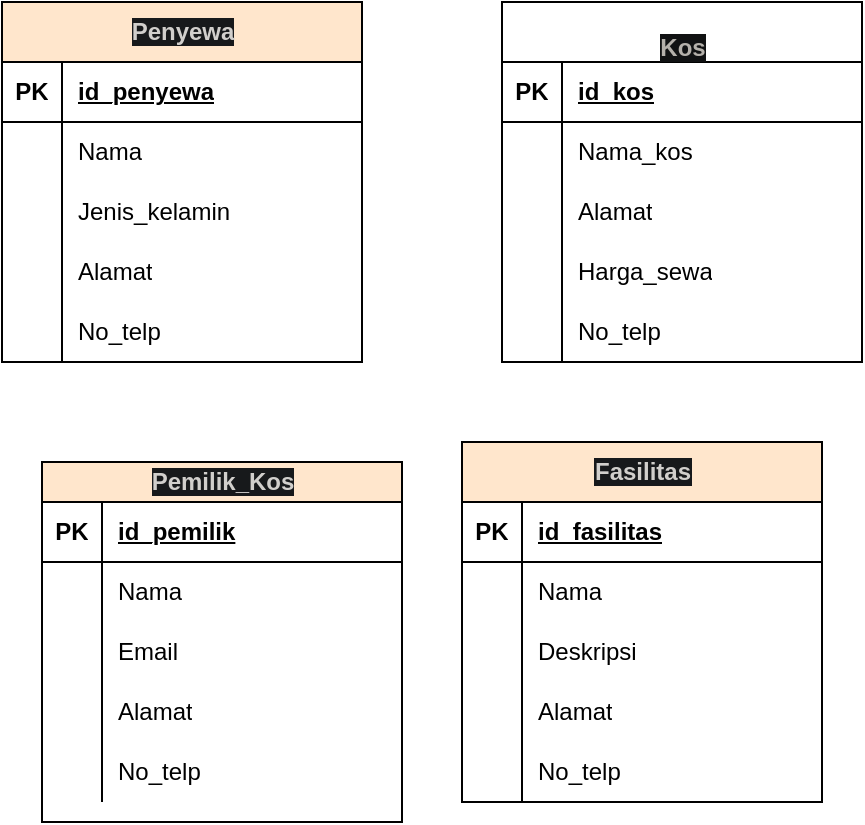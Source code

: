 <mxfile version="22.0.4" type="github">
  <diagram name="Page-1" id="WoS1Avjg3TnxfhqJeh51">
    <mxGraphModel dx="1461" dy="488" grid="1" gridSize="10" guides="1" tooltips="1" connect="1" arrows="1" fold="1" page="1" pageScale="1" pageWidth="850" pageHeight="1100" math="0" shadow="0">
      <root>
        <mxCell id="0" />
        <mxCell id="1" parent="0" />
        <mxCell id="Aj4LXaYrPYU-k2S-7-tK-18" value="&lt;span data-darkreader-inline-bgcolor=&quot;&quot; data-darkreader-inline-color=&quot;&quot; style=&quot;color: rgb(209, 207, 204); font-family: Helvetica; font-size: 12px; font-style: normal; font-variant-ligatures: normal; font-variant-caps: normal; font-weight: 700; letter-spacing: normal; orphans: 2; text-align: center; text-indent: 0px; text-transform: none; widows: 2; word-spacing: 0px; -webkit-text-stroke-width: 0px; background-color: rgb(23, 25, 27); text-decoration-thickness: initial; text-decoration-style: initial; text-decoration-color: initial; float: none; --darkreader-inline-color: #b5b1ab; --darkreader-inline-bgcolor: #111213; display: inline !important;&quot;&gt;Penyewa&lt;/span&gt;" style="shape=table;startSize=30;container=1;collapsible=1;childLayout=tableLayout;fixedRows=1;rowLines=0;fontStyle=1;align=center;resizeLast=1;html=1;fillColor=#FFE6CC;" parent="1" vertex="1">
          <mxGeometry x="-410" y="320" width="180" height="180" as="geometry" />
        </mxCell>
        <mxCell id="Aj4LXaYrPYU-k2S-7-tK-19" value="" style="shape=tableRow;horizontal=0;startSize=0;swimlaneHead=0;swimlaneBody=0;fillColor=none;collapsible=0;dropTarget=0;points=[[0,0.5],[1,0.5]];portConstraint=eastwest;top=0;left=0;right=0;bottom=1;" parent="Aj4LXaYrPYU-k2S-7-tK-18" vertex="1">
          <mxGeometry y="30" width="180" height="30" as="geometry" />
        </mxCell>
        <mxCell id="Aj4LXaYrPYU-k2S-7-tK-20" value="PK" style="shape=partialRectangle;connectable=0;fillColor=none;top=0;left=0;bottom=0;right=0;fontStyle=1;overflow=hidden;whiteSpace=wrap;html=1;" parent="Aj4LXaYrPYU-k2S-7-tK-19" vertex="1">
          <mxGeometry width="30" height="30" as="geometry">
            <mxRectangle width="30" height="30" as="alternateBounds" />
          </mxGeometry>
        </mxCell>
        <mxCell id="Aj4LXaYrPYU-k2S-7-tK-21" value="id_penyewa" style="shape=partialRectangle;connectable=0;fillColor=none;top=0;left=0;bottom=0;right=0;align=left;spacingLeft=6;fontStyle=5;overflow=hidden;whiteSpace=wrap;html=1;" parent="Aj4LXaYrPYU-k2S-7-tK-19" vertex="1">
          <mxGeometry x="30" width="150" height="30" as="geometry">
            <mxRectangle width="150" height="30" as="alternateBounds" />
          </mxGeometry>
        </mxCell>
        <mxCell id="Aj4LXaYrPYU-k2S-7-tK-22" value="" style="shape=tableRow;horizontal=0;startSize=0;swimlaneHead=0;swimlaneBody=0;fillColor=none;collapsible=0;dropTarget=0;points=[[0,0.5],[1,0.5]];portConstraint=eastwest;top=0;left=0;right=0;bottom=0;" parent="Aj4LXaYrPYU-k2S-7-tK-18" vertex="1">
          <mxGeometry y="60" width="180" height="30" as="geometry" />
        </mxCell>
        <mxCell id="Aj4LXaYrPYU-k2S-7-tK-23" value="" style="shape=partialRectangle;connectable=0;fillColor=none;top=0;left=0;bottom=0;right=0;editable=1;overflow=hidden;whiteSpace=wrap;html=1;" parent="Aj4LXaYrPYU-k2S-7-tK-22" vertex="1">
          <mxGeometry width="30" height="30" as="geometry">
            <mxRectangle width="30" height="30" as="alternateBounds" />
          </mxGeometry>
        </mxCell>
        <mxCell id="Aj4LXaYrPYU-k2S-7-tK-24" value="Nama" style="shape=partialRectangle;connectable=0;fillColor=none;top=0;left=0;bottom=0;right=0;align=left;spacingLeft=6;overflow=hidden;whiteSpace=wrap;html=1;" parent="Aj4LXaYrPYU-k2S-7-tK-22" vertex="1">
          <mxGeometry x="30" width="150" height="30" as="geometry">
            <mxRectangle width="150" height="30" as="alternateBounds" />
          </mxGeometry>
        </mxCell>
        <mxCell id="Aj4LXaYrPYU-k2S-7-tK-25" value="" style="shape=tableRow;horizontal=0;startSize=0;swimlaneHead=0;swimlaneBody=0;fillColor=none;collapsible=0;dropTarget=0;points=[[0,0.5],[1,0.5]];portConstraint=eastwest;top=0;left=0;right=0;bottom=0;" parent="Aj4LXaYrPYU-k2S-7-tK-18" vertex="1">
          <mxGeometry y="90" width="180" height="30" as="geometry" />
        </mxCell>
        <mxCell id="Aj4LXaYrPYU-k2S-7-tK-26" value="" style="shape=partialRectangle;connectable=0;fillColor=none;top=0;left=0;bottom=0;right=0;editable=1;overflow=hidden;whiteSpace=wrap;html=1;" parent="Aj4LXaYrPYU-k2S-7-tK-25" vertex="1">
          <mxGeometry width="30" height="30" as="geometry">
            <mxRectangle width="30" height="30" as="alternateBounds" />
          </mxGeometry>
        </mxCell>
        <mxCell id="Aj4LXaYrPYU-k2S-7-tK-27" value="Jenis_kelamin" style="shape=partialRectangle;connectable=0;fillColor=none;top=0;left=0;bottom=0;right=0;align=left;spacingLeft=6;overflow=hidden;whiteSpace=wrap;html=1;" parent="Aj4LXaYrPYU-k2S-7-tK-25" vertex="1">
          <mxGeometry x="30" width="150" height="30" as="geometry">
            <mxRectangle width="150" height="30" as="alternateBounds" />
          </mxGeometry>
        </mxCell>
        <mxCell id="Aj4LXaYrPYU-k2S-7-tK-28" value="" style="shape=tableRow;horizontal=0;startSize=0;swimlaneHead=0;swimlaneBody=0;fillColor=none;collapsible=0;dropTarget=0;points=[[0,0.5],[1,0.5]];portConstraint=eastwest;top=0;left=0;right=0;bottom=0;" parent="Aj4LXaYrPYU-k2S-7-tK-18" vertex="1">
          <mxGeometry y="120" width="180" height="30" as="geometry" />
        </mxCell>
        <mxCell id="Aj4LXaYrPYU-k2S-7-tK-29" value="" style="shape=partialRectangle;connectable=0;fillColor=none;top=0;left=0;bottom=0;right=0;editable=1;overflow=hidden;whiteSpace=wrap;html=1;" parent="Aj4LXaYrPYU-k2S-7-tK-28" vertex="1">
          <mxGeometry width="30" height="30" as="geometry">
            <mxRectangle width="30" height="30" as="alternateBounds" />
          </mxGeometry>
        </mxCell>
        <mxCell id="Aj4LXaYrPYU-k2S-7-tK-30" value="Alamat" style="shape=partialRectangle;connectable=0;fillColor=none;top=0;left=0;bottom=0;right=0;align=left;spacingLeft=6;overflow=hidden;whiteSpace=wrap;html=1;" parent="Aj4LXaYrPYU-k2S-7-tK-28" vertex="1">
          <mxGeometry x="30" width="150" height="30" as="geometry">
            <mxRectangle width="150" height="30" as="alternateBounds" />
          </mxGeometry>
        </mxCell>
        <mxCell id="Aj4LXaYrPYU-k2S-7-tK-47" value="" style="shape=tableRow;horizontal=0;startSize=0;swimlaneHead=0;swimlaneBody=0;fillColor=none;collapsible=0;dropTarget=0;points=[[0,0.5],[1,0.5]];portConstraint=eastwest;top=0;left=0;right=0;bottom=0;" parent="Aj4LXaYrPYU-k2S-7-tK-18" vertex="1">
          <mxGeometry y="150" width="180" height="30" as="geometry" />
        </mxCell>
        <mxCell id="Aj4LXaYrPYU-k2S-7-tK-48" value="" style="shape=partialRectangle;connectable=0;fillColor=none;top=0;left=0;bottom=0;right=0;editable=1;overflow=hidden;whiteSpace=wrap;html=1;" parent="Aj4LXaYrPYU-k2S-7-tK-47" vertex="1">
          <mxGeometry width="30" height="30" as="geometry">
            <mxRectangle width="30" height="30" as="alternateBounds" />
          </mxGeometry>
        </mxCell>
        <mxCell id="Aj4LXaYrPYU-k2S-7-tK-49" value="No_telp" style="shape=partialRectangle;connectable=0;fillColor=none;top=0;left=0;bottom=0;right=0;align=left;spacingLeft=6;overflow=hidden;whiteSpace=wrap;html=1;" parent="Aj4LXaYrPYU-k2S-7-tK-47" vertex="1">
          <mxGeometry x="30" width="150" height="30" as="geometry">
            <mxRectangle width="150" height="30" as="alternateBounds" />
          </mxGeometry>
        </mxCell>
        <mxCell id="Aj4LXaYrPYU-k2S-7-tK-31" value="&lt;br&gt;&lt;font style=&quot;--darkreader-inline-color: #a49e95;&quot; data-darkreader-inline-color=&quot;&quot; color=&quot;#b5b1ab&quot;&gt;&lt;span data-darkreader-inline-bgcolor=&quot;&quot; style=&quot;background-color: rgb(17, 18, 19); --darkreader-inline-bgcolor: #0d0e0e;&quot;&gt;Kos&lt;/span&gt;&lt;/font&gt;" style="shape=table;startSize=30;container=1;collapsible=1;childLayout=tableLayout;fixedRows=1;rowLines=0;fontStyle=1;align=center;resizeLast=1;html=1;" parent="1" vertex="1">
          <mxGeometry x="-160" y="320" width="180" height="180" as="geometry" />
        </mxCell>
        <mxCell id="Aj4LXaYrPYU-k2S-7-tK-32" value="" style="shape=tableRow;horizontal=0;startSize=0;swimlaneHead=0;swimlaneBody=0;fillColor=none;collapsible=0;dropTarget=0;points=[[0,0.5],[1,0.5]];portConstraint=eastwest;top=0;left=0;right=0;bottom=1;" parent="Aj4LXaYrPYU-k2S-7-tK-31" vertex="1">
          <mxGeometry y="30" width="180" height="30" as="geometry" />
        </mxCell>
        <mxCell id="Aj4LXaYrPYU-k2S-7-tK-33" value="PK" style="shape=partialRectangle;connectable=0;fillColor=none;top=0;left=0;bottom=0;right=0;fontStyle=1;overflow=hidden;whiteSpace=wrap;html=1;" parent="Aj4LXaYrPYU-k2S-7-tK-32" vertex="1">
          <mxGeometry width="30" height="30" as="geometry">
            <mxRectangle width="30" height="30" as="alternateBounds" />
          </mxGeometry>
        </mxCell>
        <mxCell id="Aj4LXaYrPYU-k2S-7-tK-34" value="id_kos" style="shape=partialRectangle;connectable=0;fillColor=none;top=0;left=0;bottom=0;right=0;align=left;spacingLeft=6;fontStyle=5;overflow=hidden;whiteSpace=wrap;html=1;" parent="Aj4LXaYrPYU-k2S-7-tK-32" vertex="1">
          <mxGeometry x="30" width="150" height="30" as="geometry">
            <mxRectangle width="150" height="30" as="alternateBounds" />
          </mxGeometry>
        </mxCell>
        <mxCell id="Aj4LXaYrPYU-k2S-7-tK-35" value="" style="shape=tableRow;horizontal=0;startSize=0;swimlaneHead=0;swimlaneBody=0;fillColor=none;collapsible=0;dropTarget=0;points=[[0,0.5],[1,0.5]];portConstraint=eastwest;top=0;left=0;right=0;bottom=0;" parent="Aj4LXaYrPYU-k2S-7-tK-31" vertex="1">
          <mxGeometry y="60" width="180" height="30" as="geometry" />
        </mxCell>
        <mxCell id="Aj4LXaYrPYU-k2S-7-tK-36" value="" style="shape=partialRectangle;connectable=0;fillColor=none;top=0;left=0;bottom=0;right=0;editable=1;overflow=hidden;whiteSpace=wrap;html=1;" parent="Aj4LXaYrPYU-k2S-7-tK-35" vertex="1">
          <mxGeometry width="30" height="30" as="geometry">
            <mxRectangle width="30" height="30" as="alternateBounds" />
          </mxGeometry>
        </mxCell>
        <mxCell id="Aj4LXaYrPYU-k2S-7-tK-37" value="Nama_kos" style="shape=partialRectangle;connectable=0;fillColor=none;top=0;left=0;bottom=0;right=0;align=left;spacingLeft=6;overflow=hidden;whiteSpace=wrap;html=1;" parent="Aj4LXaYrPYU-k2S-7-tK-35" vertex="1">
          <mxGeometry x="30" width="150" height="30" as="geometry">
            <mxRectangle width="150" height="30" as="alternateBounds" />
          </mxGeometry>
        </mxCell>
        <mxCell id="Aj4LXaYrPYU-k2S-7-tK-38" value="" style="shape=tableRow;horizontal=0;startSize=0;swimlaneHead=0;swimlaneBody=0;fillColor=none;collapsible=0;dropTarget=0;points=[[0,0.5],[1,0.5]];portConstraint=eastwest;top=0;left=0;right=0;bottom=0;" parent="Aj4LXaYrPYU-k2S-7-tK-31" vertex="1">
          <mxGeometry y="90" width="180" height="30" as="geometry" />
        </mxCell>
        <mxCell id="Aj4LXaYrPYU-k2S-7-tK-39" value="" style="shape=partialRectangle;connectable=0;fillColor=none;top=0;left=0;bottom=0;right=0;editable=1;overflow=hidden;whiteSpace=wrap;html=1;" parent="Aj4LXaYrPYU-k2S-7-tK-38" vertex="1">
          <mxGeometry width="30" height="30" as="geometry">
            <mxRectangle width="30" height="30" as="alternateBounds" />
          </mxGeometry>
        </mxCell>
        <mxCell id="Aj4LXaYrPYU-k2S-7-tK-40" value="Alamat" style="shape=partialRectangle;connectable=0;fillColor=none;top=0;left=0;bottom=0;right=0;align=left;spacingLeft=6;overflow=hidden;whiteSpace=wrap;html=1;" parent="Aj4LXaYrPYU-k2S-7-tK-38" vertex="1">
          <mxGeometry x="30" width="150" height="30" as="geometry">
            <mxRectangle width="150" height="30" as="alternateBounds" />
          </mxGeometry>
        </mxCell>
        <mxCell id="Aj4LXaYrPYU-k2S-7-tK-41" value="" style="shape=tableRow;horizontal=0;startSize=0;swimlaneHead=0;swimlaneBody=0;fillColor=none;collapsible=0;dropTarget=0;points=[[0,0.5],[1,0.5]];portConstraint=eastwest;top=0;left=0;right=0;bottom=0;" parent="Aj4LXaYrPYU-k2S-7-tK-31" vertex="1">
          <mxGeometry y="120" width="180" height="30" as="geometry" />
        </mxCell>
        <mxCell id="Aj4LXaYrPYU-k2S-7-tK-42" value="" style="shape=partialRectangle;connectable=0;fillColor=none;top=0;left=0;bottom=0;right=0;editable=1;overflow=hidden;whiteSpace=wrap;html=1;" parent="Aj4LXaYrPYU-k2S-7-tK-41" vertex="1">
          <mxGeometry width="30" height="30" as="geometry">
            <mxRectangle width="30" height="30" as="alternateBounds" />
          </mxGeometry>
        </mxCell>
        <mxCell id="Aj4LXaYrPYU-k2S-7-tK-43" value="Harga_sewa" style="shape=partialRectangle;connectable=0;fillColor=none;top=0;left=0;bottom=0;right=0;align=left;spacingLeft=6;overflow=hidden;whiteSpace=wrap;html=1;" parent="Aj4LXaYrPYU-k2S-7-tK-41" vertex="1">
          <mxGeometry x="30" width="150" height="30" as="geometry">
            <mxRectangle width="150" height="30" as="alternateBounds" />
          </mxGeometry>
        </mxCell>
        <mxCell id="Aj4LXaYrPYU-k2S-7-tK-44" value="" style="shape=tableRow;horizontal=0;startSize=0;swimlaneHead=0;swimlaneBody=0;fillColor=none;collapsible=0;dropTarget=0;points=[[0,0.5],[1,0.5]];portConstraint=eastwest;top=0;left=0;right=0;bottom=0;" parent="Aj4LXaYrPYU-k2S-7-tK-31" vertex="1">
          <mxGeometry y="150" width="180" height="30" as="geometry" />
        </mxCell>
        <mxCell id="Aj4LXaYrPYU-k2S-7-tK-45" value="" style="shape=partialRectangle;connectable=0;fillColor=none;top=0;left=0;bottom=0;right=0;editable=1;overflow=hidden;whiteSpace=wrap;html=1;" parent="Aj4LXaYrPYU-k2S-7-tK-44" vertex="1">
          <mxGeometry width="30" height="30" as="geometry">
            <mxRectangle width="30" height="30" as="alternateBounds" />
          </mxGeometry>
        </mxCell>
        <mxCell id="Aj4LXaYrPYU-k2S-7-tK-46" value="No_telp" style="shape=partialRectangle;connectable=0;fillColor=none;top=0;left=0;bottom=0;right=0;align=left;spacingLeft=6;overflow=hidden;whiteSpace=wrap;html=1;" parent="Aj4LXaYrPYU-k2S-7-tK-44" vertex="1">
          <mxGeometry x="30" width="150" height="30" as="geometry">
            <mxRectangle width="150" height="30" as="alternateBounds" />
          </mxGeometry>
        </mxCell>
        <mxCell id="Ak3qJpTOJ2Hgo7LQBAbr-1" value="&lt;font color=&quot;#d1cfcc&quot;&gt;&lt;span style=&quot;background-color: rgb(23, 25, 27);&quot;&gt;Pemilik_Kos&lt;/span&gt;&lt;/font&gt;" style="shape=table;startSize=20;container=1;collapsible=1;childLayout=tableLayout;fixedRows=1;rowLines=0;fontStyle=1;align=center;resizeLast=1;html=1;fillColor=#FFE6CC;" vertex="1" parent="1">
          <mxGeometry x="-390" y="550" width="180" height="180" as="geometry" />
        </mxCell>
        <mxCell id="Ak3qJpTOJ2Hgo7LQBAbr-2" value="" style="shape=tableRow;horizontal=0;startSize=0;swimlaneHead=0;swimlaneBody=0;fillColor=none;collapsible=0;dropTarget=0;points=[[0,0.5],[1,0.5]];portConstraint=eastwest;top=0;left=0;right=0;bottom=1;" vertex="1" parent="Ak3qJpTOJ2Hgo7LQBAbr-1">
          <mxGeometry y="20" width="180" height="30" as="geometry" />
        </mxCell>
        <mxCell id="Ak3qJpTOJ2Hgo7LQBAbr-3" value="PK" style="shape=partialRectangle;connectable=0;fillColor=none;top=0;left=0;bottom=0;right=0;fontStyle=1;overflow=hidden;whiteSpace=wrap;html=1;" vertex="1" parent="Ak3qJpTOJ2Hgo7LQBAbr-2">
          <mxGeometry width="30" height="30" as="geometry">
            <mxRectangle width="30" height="30" as="alternateBounds" />
          </mxGeometry>
        </mxCell>
        <mxCell id="Ak3qJpTOJ2Hgo7LQBAbr-4" value="id_pemilik" style="shape=partialRectangle;connectable=0;fillColor=none;top=0;left=0;bottom=0;right=0;align=left;spacingLeft=6;fontStyle=5;overflow=hidden;whiteSpace=wrap;html=1;" vertex="1" parent="Ak3qJpTOJ2Hgo7LQBAbr-2">
          <mxGeometry x="30" width="150" height="30" as="geometry">
            <mxRectangle width="150" height="30" as="alternateBounds" />
          </mxGeometry>
        </mxCell>
        <mxCell id="Ak3qJpTOJ2Hgo7LQBAbr-5" value="" style="shape=tableRow;horizontal=0;startSize=0;swimlaneHead=0;swimlaneBody=0;fillColor=none;collapsible=0;dropTarget=0;points=[[0,0.5],[1,0.5]];portConstraint=eastwest;top=0;left=0;right=0;bottom=0;" vertex="1" parent="Ak3qJpTOJ2Hgo7LQBAbr-1">
          <mxGeometry y="50" width="180" height="30" as="geometry" />
        </mxCell>
        <mxCell id="Ak3qJpTOJ2Hgo7LQBAbr-6" value="" style="shape=partialRectangle;connectable=0;fillColor=none;top=0;left=0;bottom=0;right=0;editable=1;overflow=hidden;whiteSpace=wrap;html=1;" vertex="1" parent="Ak3qJpTOJ2Hgo7LQBAbr-5">
          <mxGeometry width="30" height="30" as="geometry">
            <mxRectangle width="30" height="30" as="alternateBounds" />
          </mxGeometry>
        </mxCell>
        <mxCell id="Ak3qJpTOJ2Hgo7LQBAbr-7" value="Nama" style="shape=partialRectangle;connectable=0;fillColor=none;top=0;left=0;bottom=0;right=0;align=left;spacingLeft=6;overflow=hidden;whiteSpace=wrap;html=1;" vertex="1" parent="Ak3qJpTOJ2Hgo7LQBAbr-5">
          <mxGeometry x="30" width="150" height="30" as="geometry">
            <mxRectangle width="150" height="30" as="alternateBounds" />
          </mxGeometry>
        </mxCell>
        <mxCell id="Ak3qJpTOJ2Hgo7LQBAbr-8" value="" style="shape=tableRow;horizontal=0;startSize=0;swimlaneHead=0;swimlaneBody=0;fillColor=none;collapsible=0;dropTarget=0;points=[[0,0.5],[1,0.5]];portConstraint=eastwest;top=0;left=0;right=0;bottom=0;" vertex="1" parent="Ak3qJpTOJ2Hgo7LQBAbr-1">
          <mxGeometry y="80" width="180" height="30" as="geometry" />
        </mxCell>
        <mxCell id="Ak3qJpTOJ2Hgo7LQBAbr-9" value="" style="shape=partialRectangle;connectable=0;fillColor=none;top=0;left=0;bottom=0;right=0;editable=1;overflow=hidden;whiteSpace=wrap;html=1;" vertex="1" parent="Ak3qJpTOJ2Hgo7LQBAbr-8">
          <mxGeometry width="30" height="30" as="geometry">
            <mxRectangle width="30" height="30" as="alternateBounds" />
          </mxGeometry>
        </mxCell>
        <mxCell id="Ak3qJpTOJ2Hgo7LQBAbr-10" value="Email" style="shape=partialRectangle;connectable=0;fillColor=none;top=0;left=0;bottom=0;right=0;align=left;spacingLeft=6;overflow=hidden;whiteSpace=wrap;html=1;" vertex="1" parent="Ak3qJpTOJ2Hgo7LQBAbr-8">
          <mxGeometry x="30" width="150" height="30" as="geometry">
            <mxRectangle width="150" height="30" as="alternateBounds" />
          </mxGeometry>
        </mxCell>
        <mxCell id="Ak3qJpTOJ2Hgo7LQBAbr-11" value="" style="shape=tableRow;horizontal=0;startSize=0;swimlaneHead=0;swimlaneBody=0;fillColor=none;collapsible=0;dropTarget=0;points=[[0,0.5],[1,0.5]];portConstraint=eastwest;top=0;left=0;right=0;bottom=0;" vertex="1" parent="Ak3qJpTOJ2Hgo7LQBAbr-1">
          <mxGeometry y="110" width="180" height="30" as="geometry" />
        </mxCell>
        <mxCell id="Ak3qJpTOJ2Hgo7LQBAbr-12" value="" style="shape=partialRectangle;connectable=0;fillColor=none;top=0;left=0;bottom=0;right=0;editable=1;overflow=hidden;whiteSpace=wrap;html=1;" vertex="1" parent="Ak3qJpTOJ2Hgo7LQBAbr-11">
          <mxGeometry width="30" height="30" as="geometry">
            <mxRectangle width="30" height="30" as="alternateBounds" />
          </mxGeometry>
        </mxCell>
        <mxCell id="Ak3qJpTOJ2Hgo7LQBAbr-13" value="Alamat" style="shape=partialRectangle;connectable=0;fillColor=none;top=0;left=0;bottom=0;right=0;align=left;spacingLeft=6;overflow=hidden;whiteSpace=wrap;html=1;" vertex="1" parent="Ak3qJpTOJ2Hgo7LQBAbr-11">
          <mxGeometry x="30" width="150" height="30" as="geometry">
            <mxRectangle width="150" height="30" as="alternateBounds" />
          </mxGeometry>
        </mxCell>
        <mxCell id="Ak3qJpTOJ2Hgo7LQBAbr-14" value="" style="shape=tableRow;horizontal=0;startSize=0;swimlaneHead=0;swimlaneBody=0;fillColor=none;collapsible=0;dropTarget=0;points=[[0,0.5],[1,0.5]];portConstraint=eastwest;top=0;left=0;right=0;bottom=0;" vertex="1" parent="Ak3qJpTOJ2Hgo7LQBAbr-1">
          <mxGeometry y="140" width="180" height="30" as="geometry" />
        </mxCell>
        <mxCell id="Ak3qJpTOJ2Hgo7LQBAbr-15" value="" style="shape=partialRectangle;connectable=0;fillColor=none;top=0;left=0;bottom=0;right=0;editable=1;overflow=hidden;whiteSpace=wrap;html=1;" vertex="1" parent="Ak3qJpTOJ2Hgo7LQBAbr-14">
          <mxGeometry width="30" height="30" as="geometry">
            <mxRectangle width="30" height="30" as="alternateBounds" />
          </mxGeometry>
        </mxCell>
        <mxCell id="Ak3qJpTOJ2Hgo7LQBAbr-16" value="No_telp" style="shape=partialRectangle;connectable=0;fillColor=none;top=0;left=0;bottom=0;right=0;align=left;spacingLeft=6;overflow=hidden;whiteSpace=wrap;html=1;" vertex="1" parent="Ak3qJpTOJ2Hgo7LQBAbr-14">
          <mxGeometry x="30" width="150" height="30" as="geometry">
            <mxRectangle width="150" height="30" as="alternateBounds" />
          </mxGeometry>
        </mxCell>
        <mxCell id="Ak3qJpTOJ2Hgo7LQBAbr-17" value="&lt;font color=&quot;#d1cfcc&quot;&gt;&lt;span style=&quot;background-color: rgb(23, 25, 27);&quot;&gt;Fasilitas&lt;/span&gt;&lt;/font&gt;" style="shape=table;startSize=30;container=1;collapsible=1;childLayout=tableLayout;fixedRows=1;rowLines=0;fontStyle=1;align=center;resizeLast=1;html=1;fillColor=#FFE6CC;" vertex="1" parent="1">
          <mxGeometry x="-180" y="540" width="180" height="180" as="geometry" />
        </mxCell>
        <mxCell id="Ak3qJpTOJ2Hgo7LQBAbr-18" value="" style="shape=tableRow;horizontal=0;startSize=0;swimlaneHead=0;swimlaneBody=0;fillColor=none;collapsible=0;dropTarget=0;points=[[0,0.5],[1,0.5]];portConstraint=eastwest;top=0;left=0;right=0;bottom=1;" vertex="1" parent="Ak3qJpTOJ2Hgo7LQBAbr-17">
          <mxGeometry y="30" width="180" height="30" as="geometry" />
        </mxCell>
        <mxCell id="Ak3qJpTOJ2Hgo7LQBAbr-19" value="PK" style="shape=partialRectangle;connectable=0;fillColor=none;top=0;left=0;bottom=0;right=0;fontStyle=1;overflow=hidden;whiteSpace=wrap;html=1;" vertex="1" parent="Ak3qJpTOJ2Hgo7LQBAbr-18">
          <mxGeometry width="30" height="30" as="geometry">
            <mxRectangle width="30" height="30" as="alternateBounds" />
          </mxGeometry>
        </mxCell>
        <mxCell id="Ak3qJpTOJ2Hgo7LQBAbr-20" value="id_fasilitas" style="shape=partialRectangle;connectable=0;fillColor=none;top=0;left=0;bottom=0;right=0;align=left;spacingLeft=6;fontStyle=5;overflow=hidden;whiteSpace=wrap;html=1;" vertex="1" parent="Ak3qJpTOJ2Hgo7LQBAbr-18">
          <mxGeometry x="30" width="150" height="30" as="geometry">
            <mxRectangle width="150" height="30" as="alternateBounds" />
          </mxGeometry>
        </mxCell>
        <mxCell id="Ak3qJpTOJ2Hgo7LQBAbr-21" value="" style="shape=tableRow;horizontal=0;startSize=0;swimlaneHead=0;swimlaneBody=0;fillColor=none;collapsible=0;dropTarget=0;points=[[0,0.5],[1,0.5]];portConstraint=eastwest;top=0;left=0;right=0;bottom=0;" vertex="1" parent="Ak3qJpTOJ2Hgo7LQBAbr-17">
          <mxGeometry y="60" width="180" height="30" as="geometry" />
        </mxCell>
        <mxCell id="Ak3qJpTOJ2Hgo7LQBAbr-22" value="" style="shape=partialRectangle;connectable=0;fillColor=none;top=0;left=0;bottom=0;right=0;editable=1;overflow=hidden;whiteSpace=wrap;html=1;" vertex="1" parent="Ak3qJpTOJ2Hgo7LQBAbr-21">
          <mxGeometry width="30" height="30" as="geometry">
            <mxRectangle width="30" height="30" as="alternateBounds" />
          </mxGeometry>
        </mxCell>
        <mxCell id="Ak3qJpTOJ2Hgo7LQBAbr-23" value="Nama" style="shape=partialRectangle;connectable=0;fillColor=none;top=0;left=0;bottom=0;right=0;align=left;spacingLeft=6;overflow=hidden;whiteSpace=wrap;html=1;" vertex="1" parent="Ak3qJpTOJ2Hgo7LQBAbr-21">
          <mxGeometry x="30" width="150" height="30" as="geometry">
            <mxRectangle width="150" height="30" as="alternateBounds" />
          </mxGeometry>
        </mxCell>
        <mxCell id="Ak3qJpTOJ2Hgo7LQBAbr-24" value="" style="shape=tableRow;horizontal=0;startSize=0;swimlaneHead=0;swimlaneBody=0;fillColor=none;collapsible=0;dropTarget=0;points=[[0,0.5],[1,0.5]];portConstraint=eastwest;top=0;left=0;right=0;bottom=0;" vertex="1" parent="Ak3qJpTOJ2Hgo7LQBAbr-17">
          <mxGeometry y="90" width="180" height="30" as="geometry" />
        </mxCell>
        <mxCell id="Ak3qJpTOJ2Hgo7LQBAbr-25" value="" style="shape=partialRectangle;connectable=0;fillColor=none;top=0;left=0;bottom=0;right=0;editable=1;overflow=hidden;whiteSpace=wrap;html=1;" vertex="1" parent="Ak3qJpTOJ2Hgo7LQBAbr-24">
          <mxGeometry width="30" height="30" as="geometry">
            <mxRectangle width="30" height="30" as="alternateBounds" />
          </mxGeometry>
        </mxCell>
        <mxCell id="Ak3qJpTOJ2Hgo7LQBAbr-26" value="Deskripsi" style="shape=partialRectangle;connectable=0;fillColor=none;top=0;left=0;bottom=0;right=0;align=left;spacingLeft=6;overflow=hidden;whiteSpace=wrap;html=1;" vertex="1" parent="Ak3qJpTOJ2Hgo7LQBAbr-24">
          <mxGeometry x="30" width="150" height="30" as="geometry">
            <mxRectangle width="150" height="30" as="alternateBounds" />
          </mxGeometry>
        </mxCell>
        <mxCell id="Ak3qJpTOJ2Hgo7LQBAbr-27" value="" style="shape=tableRow;horizontal=0;startSize=0;swimlaneHead=0;swimlaneBody=0;fillColor=none;collapsible=0;dropTarget=0;points=[[0,0.5],[1,0.5]];portConstraint=eastwest;top=0;left=0;right=0;bottom=0;" vertex="1" parent="Ak3qJpTOJ2Hgo7LQBAbr-17">
          <mxGeometry y="120" width="180" height="30" as="geometry" />
        </mxCell>
        <mxCell id="Ak3qJpTOJ2Hgo7LQBAbr-28" value="" style="shape=partialRectangle;connectable=0;fillColor=none;top=0;left=0;bottom=0;right=0;editable=1;overflow=hidden;whiteSpace=wrap;html=1;" vertex="1" parent="Ak3qJpTOJ2Hgo7LQBAbr-27">
          <mxGeometry width="30" height="30" as="geometry">
            <mxRectangle width="30" height="30" as="alternateBounds" />
          </mxGeometry>
        </mxCell>
        <mxCell id="Ak3qJpTOJ2Hgo7LQBAbr-29" value="Alamat" style="shape=partialRectangle;connectable=0;fillColor=none;top=0;left=0;bottom=0;right=0;align=left;spacingLeft=6;overflow=hidden;whiteSpace=wrap;html=1;" vertex="1" parent="Ak3qJpTOJ2Hgo7LQBAbr-27">
          <mxGeometry x="30" width="150" height="30" as="geometry">
            <mxRectangle width="150" height="30" as="alternateBounds" />
          </mxGeometry>
        </mxCell>
        <mxCell id="Ak3qJpTOJ2Hgo7LQBAbr-30" value="" style="shape=tableRow;horizontal=0;startSize=0;swimlaneHead=0;swimlaneBody=0;fillColor=none;collapsible=0;dropTarget=0;points=[[0,0.5],[1,0.5]];portConstraint=eastwest;top=0;left=0;right=0;bottom=0;" vertex="1" parent="Ak3qJpTOJ2Hgo7LQBAbr-17">
          <mxGeometry y="150" width="180" height="30" as="geometry" />
        </mxCell>
        <mxCell id="Ak3qJpTOJ2Hgo7LQBAbr-31" value="" style="shape=partialRectangle;connectable=0;fillColor=none;top=0;left=0;bottom=0;right=0;editable=1;overflow=hidden;whiteSpace=wrap;html=1;" vertex="1" parent="Ak3qJpTOJ2Hgo7LQBAbr-30">
          <mxGeometry width="30" height="30" as="geometry">
            <mxRectangle width="30" height="30" as="alternateBounds" />
          </mxGeometry>
        </mxCell>
        <mxCell id="Ak3qJpTOJ2Hgo7LQBAbr-32" value="No_telp" style="shape=partialRectangle;connectable=0;fillColor=none;top=0;left=0;bottom=0;right=0;align=left;spacingLeft=6;overflow=hidden;whiteSpace=wrap;html=1;" vertex="1" parent="Ak3qJpTOJ2Hgo7LQBAbr-30">
          <mxGeometry x="30" width="150" height="30" as="geometry">
            <mxRectangle width="150" height="30" as="alternateBounds" />
          </mxGeometry>
        </mxCell>
      </root>
    </mxGraphModel>
  </diagram>
</mxfile>
